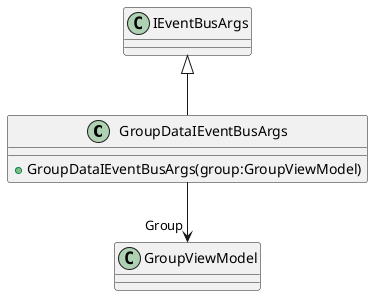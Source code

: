 @startuml
class GroupDataIEventBusArgs {
    + GroupDataIEventBusArgs(group:GroupViewModel)
}
IEventBusArgs <|-- GroupDataIEventBusArgs
GroupDataIEventBusArgs --> "Group" GroupViewModel
@enduml
